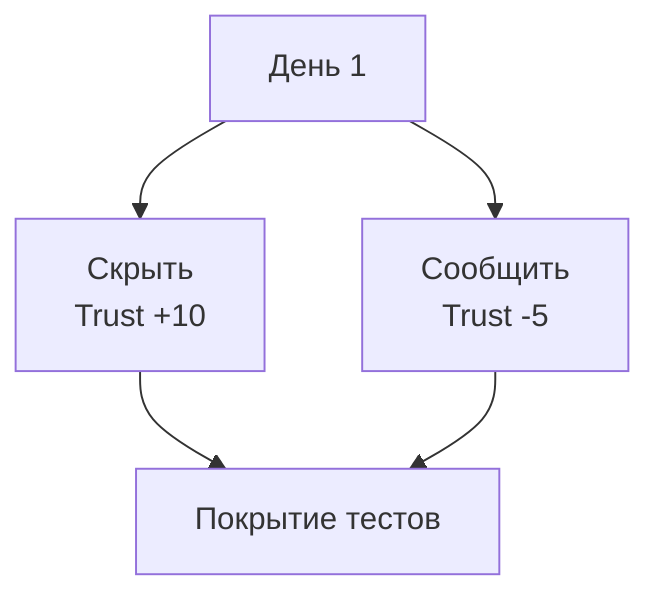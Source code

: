 %% Матрица покрытия сценариев: все ветвления Дня 1.
graph TD
    A[День 1] --> B[Скрыть\nTrust +10]
    A --> C[Сообщить\nTrust -5]
    B --> D[Покрытие тестов]
    C --> D